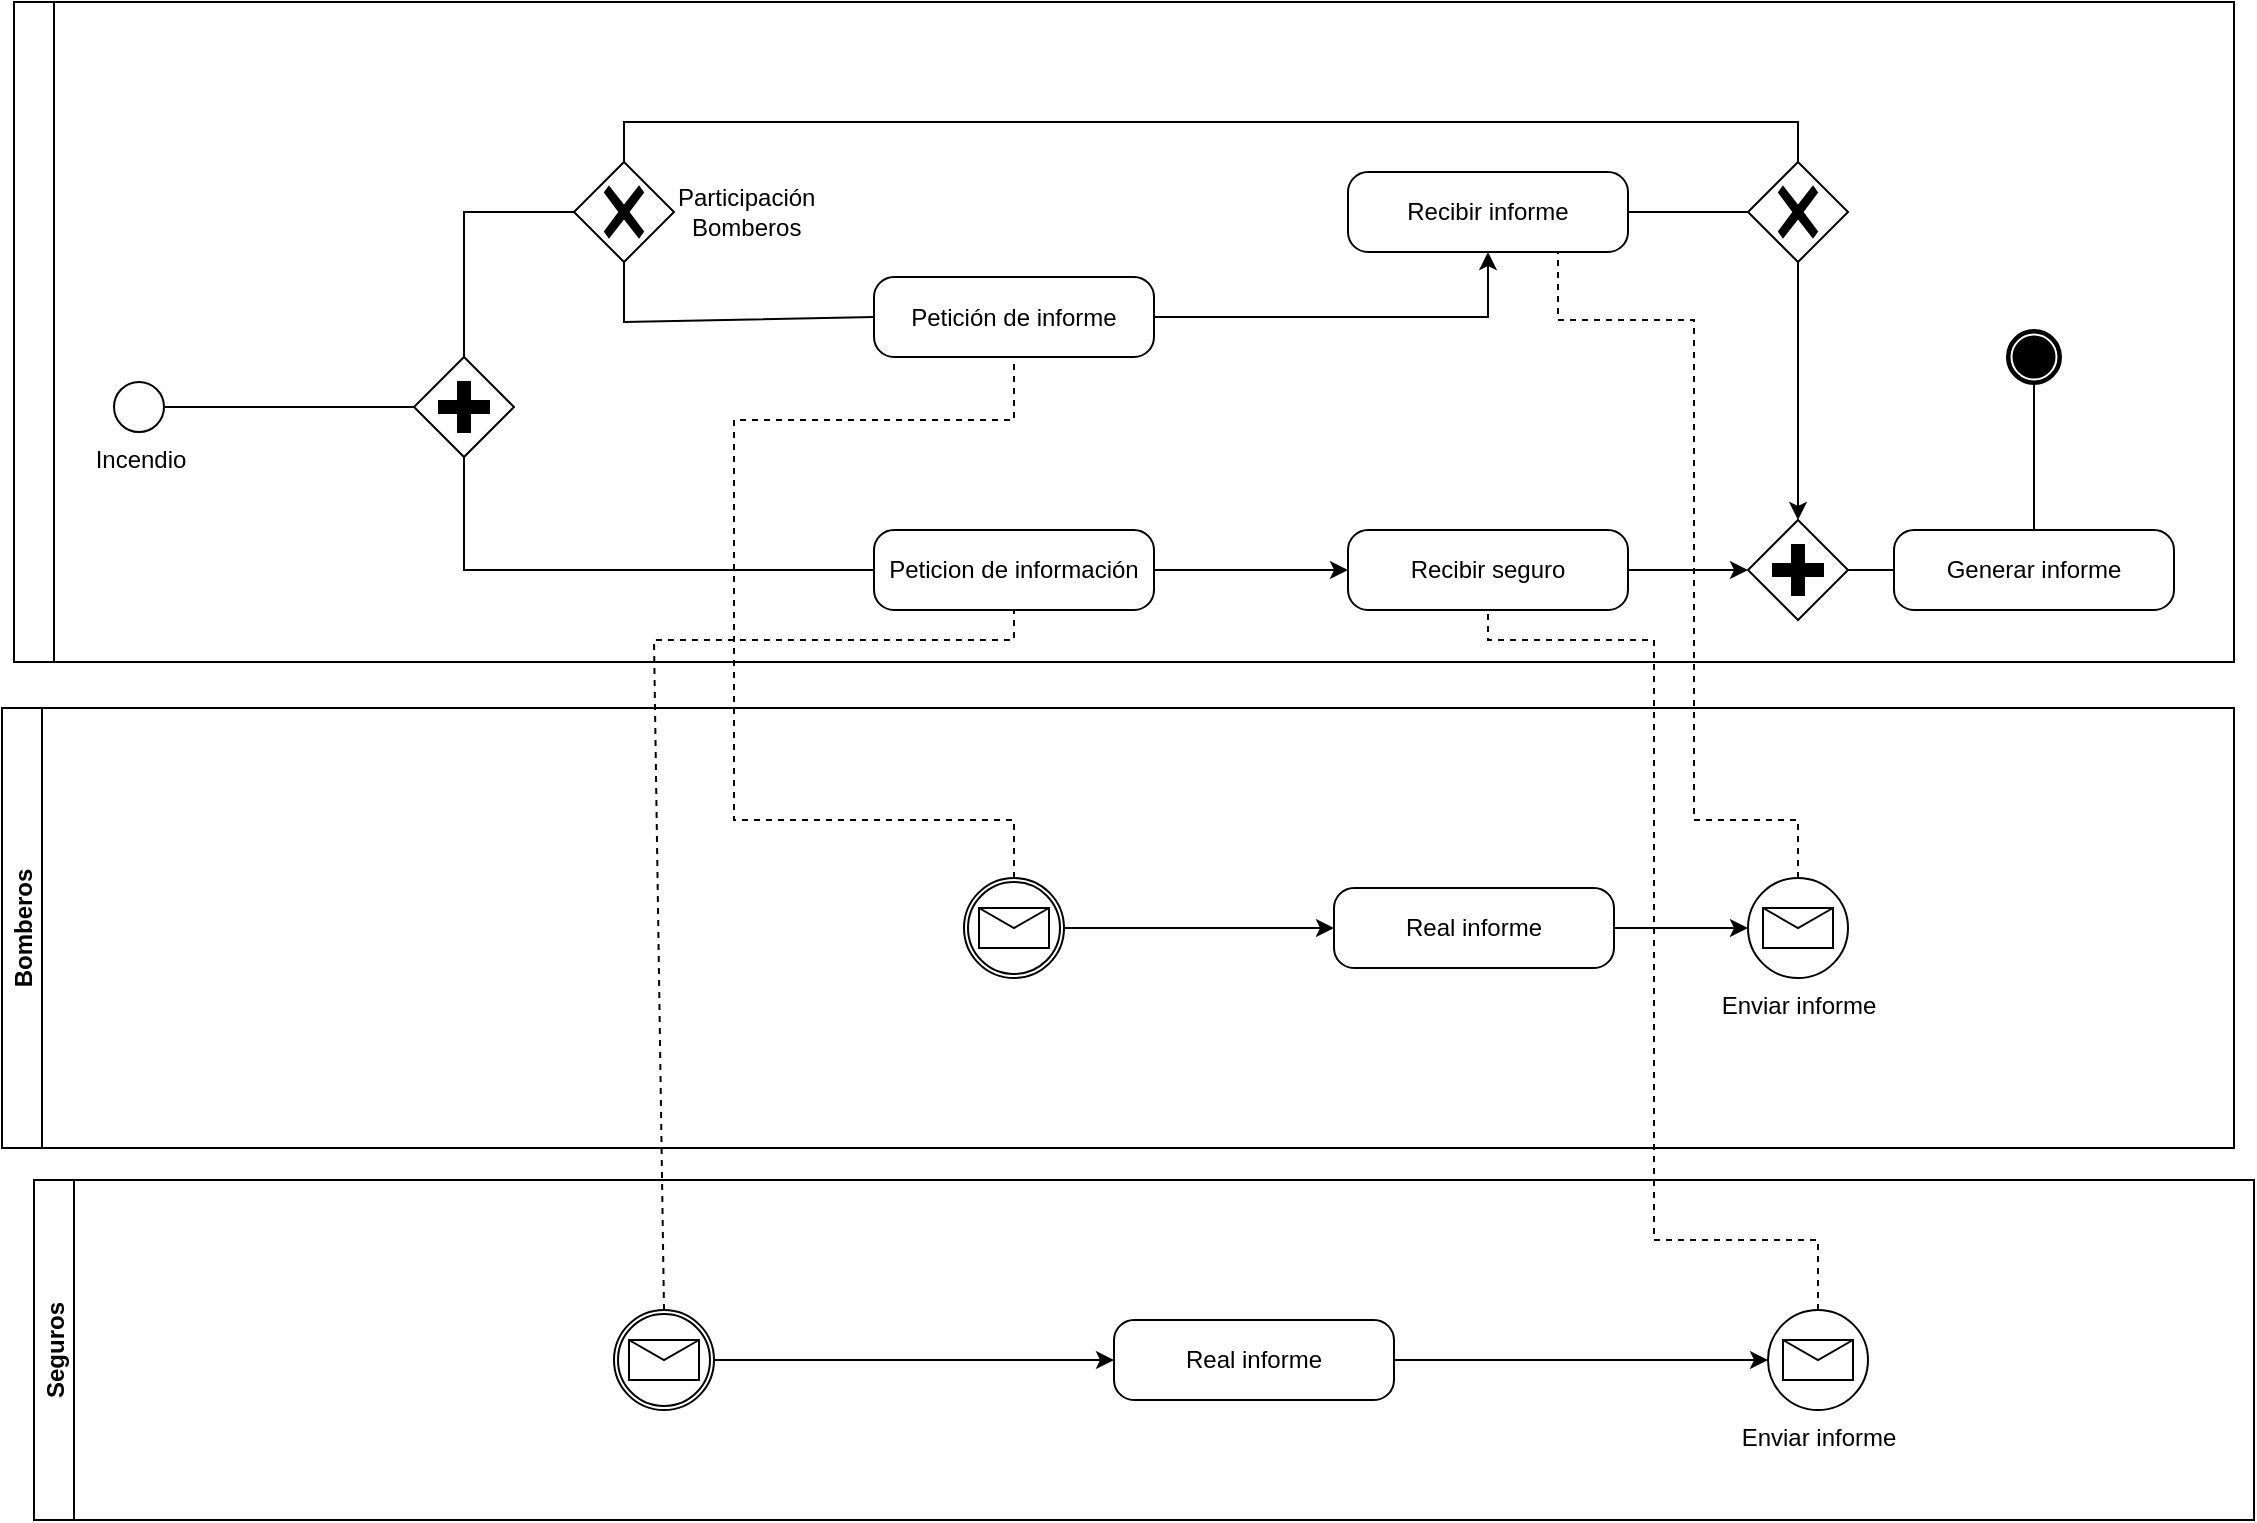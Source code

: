 <mxfile version="20.4.1" type="google"><diagram id="k3MHeP41yX4JBNx6G48g" name="Página-1"><mxGraphModel grid="1" page="1" gridSize="10" guides="1" tooltips="1" connect="1" arrows="1" fold="1" pageScale="1" pageWidth="827" pageHeight="1169" math="0" shadow="0"><root><mxCell id="0"/><mxCell id="1" parent="0"/><mxCell id="JiuMcw6lDPeTCYabqnyY-3" value="" style="swimlane;horizontal=0;startSize=20;" vertex="1" parent="1"><mxGeometry x="-40" y="81" width="1110" height="330" as="geometry"><mxRectangle x="-40" y="210" width="50" height="40" as="alternateBounds"/></mxGeometry></mxCell><object label="&lt;div&gt;Incendio&lt;/div&gt;" id="sHLSag8cE_RNzf29CIO9-1"><mxCell style="points=[[0.145,0.145,0],[0.5,0,0],[0.855,0.145,0],[1,0.5,0],[0.855,0.855,0],[0.5,1,0],[0.145,0.855,0],[0,0.5,0]];shape=mxgraph.bpmn.event;html=1;verticalLabelPosition=bottom;labelBackgroundColor=#ffffff;verticalAlign=top;align=center;perimeter=ellipsePerimeter;outlineConnect=0;aspect=fixed;outline=standard;symbol=general;" vertex="1" parent="JiuMcw6lDPeTCYabqnyY-3"><mxGeometry x="50" y="190" width="25" height="25" as="geometry"/></mxCell></object><mxCell id="sHLSag8cE_RNzf29CIO9-2" value="" style="points=[[0.25,0.25,0],[0.5,0,0],[0.75,0.25,0],[1,0.5,0],[0.75,0.75,0],[0.5,1,0],[0.25,0.75,0],[0,0.5,0]];shape=mxgraph.bpmn.gateway2;html=1;verticalLabelPosition=bottom;labelBackgroundColor=#ffffff;verticalAlign=top;align=center;perimeter=rhombusPerimeter;outlineConnect=0;outline=none;symbol=none;gwType=parallel;" vertex="1" parent="JiuMcw6lDPeTCYabqnyY-3"><mxGeometry x="200" y="177.5" width="50" height="50" as="geometry"/></mxCell><mxCell id="JiuMcw6lDPeTCYabqnyY-28" style="edgeStyle=orthogonalEdgeStyle;rounded=0;orthogonalLoop=1;jettySize=auto;html=1;exitX=1;exitY=0.5;exitDx=0;exitDy=0;exitPerimeter=0;entryX=0;entryY=0.5;entryDx=0;entryDy=0;entryPerimeter=0;" edge="1" parent="JiuMcw6lDPeTCYabqnyY-3" source="sHLSag8cE_RNzf29CIO9-5" target="JiuMcw6lDPeTCYabqnyY-11"><mxGeometry relative="1" as="geometry"/></mxCell><mxCell id="sHLSag8cE_RNzf29CIO9-5" value="Peticion de información" style="points=[[0.25,0,0],[0.5,0,0],[0.75,0,0],[1,0.25,0],[1,0.5,0],[1,0.75,0],[0.75,1,0],[0.5,1,0],[0.25,1,0],[0,0.75,0],[0,0.5,0],[0,0.25,0]];shape=mxgraph.bpmn.task;whiteSpace=wrap;rectStyle=rounded;size=10;taskMarker=abstract;" vertex="1" parent="JiuMcw6lDPeTCYabqnyY-3"><mxGeometry x="430" y="264" width="140" height="40" as="geometry"/></mxCell><mxCell id="JiuMcw6lDPeTCYabqnyY-4" value="" style="endArrow=none;html=1;rounded=0;exitX=0.5;exitY=1;exitDx=0;exitDy=0;exitPerimeter=0;entryX=0;entryY=0.5;entryDx=0;entryDy=0;entryPerimeter=0;" edge="1" parent="JiuMcw6lDPeTCYabqnyY-3" source="sHLSag8cE_RNzf29CIO9-2" target="sHLSag8cE_RNzf29CIO9-5"><mxGeometry width="50" height="50" relative="1" as="geometry"><mxPoint x="420" y="454" as="sourcePoint"/><mxPoint x="470" y="404" as="targetPoint"/><Array as="points"><mxPoint x="225" y="284"/></Array></mxGeometry></mxCell><mxCell id="JiuMcw6lDPeTCYabqnyY-6" value="" style="endArrow=none;html=1;rounded=0;exitX=1;exitY=0.5;exitDx=0;exitDy=0;exitPerimeter=0;entryX=0;entryY=0.5;entryDx=0;entryDy=0;entryPerimeter=0;" edge="1" parent="JiuMcw6lDPeTCYabqnyY-3" source="sHLSag8cE_RNzf29CIO9-1" target="sHLSag8cE_RNzf29CIO9-2"><mxGeometry width="50" height="50" relative="1" as="geometry"><mxPoint x="440" y="490" as="sourcePoint"/><mxPoint x="490" y="440" as="targetPoint"/></mxGeometry></mxCell><mxCell id="JiuMcw6lDPeTCYabqnyY-7" value="Participación&lt;br&gt;&lt;div style=&quot;text-align: center;&quot;&gt;Bomberos&lt;/div&gt;" style="points=[[0.25,0.25,0],[0.5,0,0],[0.75,0.25,0],[1,0.5,0],[0.75,0.75,0],[0.5,1,0],[0.25,0.75,0],[0,0.5,0]];shape=mxgraph.bpmn.gateway2;html=1;verticalLabelPosition=middle;labelBackgroundColor=#ffffff;verticalAlign=middle;align=left;perimeter=rhombusPerimeter;outlineConnect=0;outline=none;symbol=none;gwType=exclusive;labelPosition=right;" vertex="1" parent="JiuMcw6lDPeTCYabqnyY-3"><mxGeometry x="280" y="80" width="50" height="50" as="geometry"/></mxCell><mxCell id="sHLSag8cE_RNzf29CIO9-12" value="" style="endArrow=none;html=1;rounded=0;exitX=0.5;exitY=0;exitDx=0;exitDy=0;exitPerimeter=0;entryX=0;entryY=0.5;entryDx=0;entryDy=0;entryPerimeter=0;" edge="1" parent="JiuMcw6lDPeTCYabqnyY-3" source="sHLSag8cE_RNzf29CIO9-2" target="JiuMcw6lDPeTCYabqnyY-7"><mxGeometry width="50" height="50" relative="1" as="geometry"><mxPoint x="190" y="110" as="sourcePoint"/><mxPoint x="280" y="105" as="targetPoint"/><Array as="points"><mxPoint x="225" y="105"/></Array></mxGeometry></mxCell><mxCell id="sHLSag8cE_RNzf29CIO9-14" value="" style="endArrow=none;html=1;rounded=0;exitX=0.5;exitY=1;exitDx=0;exitDy=0;exitPerimeter=0;entryX=0;entryY=0.5;entryDx=0;entryDy=0;entryPerimeter=0;" edge="1" parent="JiuMcw6lDPeTCYabqnyY-3" source="JiuMcw6lDPeTCYabqnyY-7" target="JiuMcw6lDPeTCYabqnyY-26"><mxGeometry width="50" height="50" relative="1" as="geometry"><mxPoint x="430" y="260" as="sourcePoint"/><mxPoint x="430" y="160" as="targetPoint"/><Array as="points"><mxPoint x="305" y="160"/></Array></mxGeometry></mxCell><mxCell id="JiuMcw6lDPeTCYabqnyY-16" style="edgeStyle=orthogonalEdgeStyle;rounded=0;orthogonalLoop=1;jettySize=auto;html=1;exitX=1;exitY=0.5;exitDx=0;exitDy=0;exitPerimeter=0;entryX=0;entryY=0.5;entryDx=0;entryDy=0;entryPerimeter=0;" edge="1" parent="JiuMcw6lDPeTCYabqnyY-3" source="JiuMcw6lDPeTCYabqnyY-11" target="JiuMcw6lDPeTCYabqnyY-15"><mxGeometry relative="1" as="geometry"><mxPoint x="867" y="284" as="targetPoint"/></mxGeometry></mxCell><mxCell id="JiuMcw6lDPeTCYabqnyY-11" value="Recibir seguro" style="points=[[0.25,0,0],[0.5,0,0],[0.75,0,0],[1,0.25,0],[1,0.5,0],[1,0.75,0],[0.75,1,0],[0.5,1,0],[0.25,1,0],[0,0.75,0],[0,0.5,0],[0,0.25,0]];shape=mxgraph.bpmn.task;whiteSpace=wrap;rectStyle=rounded;size=10;taskMarker=abstract;" vertex="1" parent="JiuMcw6lDPeTCYabqnyY-3"><mxGeometry x="667" y="264" width="140" height="40" as="geometry"/></mxCell><mxCell id="JiuMcw6lDPeTCYabqnyY-13" value="" style="points=[[0.145,0.145,0],[0.5,0,0],[0.855,0.145,0],[1,0.5,0],[0.855,0.855,0],[0.5,1,0],[0.145,0.855,0],[0,0.5,0]];shape=mxgraph.bpmn.event;html=1;verticalLabelPosition=bottom;labelBackgroundColor=#ffffff;verticalAlign=top;align=center;perimeter=ellipsePerimeter;outlineConnect=0;aspect=fixed;outline=end;symbol=terminate;" vertex="1" parent="JiuMcw6lDPeTCYabqnyY-3"><mxGeometry x="997.5" y="165" width="25" height="25" as="geometry"/></mxCell><mxCell id="JiuMcw6lDPeTCYabqnyY-22" style="edgeStyle=orthogonalEdgeStyle;rounded=0;orthogonalLoop=1;jettySize=auto;html=1;entryX=0.5;entryY=0;entryDx=0;entryDy=0;entryPerimeter=0;" edge="1" parent="JiuMcw6lDPeTCYabqnyY-3" source="sHLSag8cE_RNzf29CIO9-15" target="JiuMcw6lDPeTCYabqnyY-15"><mxGeometry relative="1" as="geometry"/></mxCell><mxCell id="sHLSag8cE_RNzf29CIO9-15" value="" style="points=[[0.25,0.25,0],[0.5,0,0],[0.75,0.25,0],[1,0.5,0],[0.75,0.75,0],[0.5,1,0],[0.25,0.75,0],[0,0.5,0]];shape=mxgraph.bpmn.gateway2;html=1;verticalLabelPosition=bottom;labelBackgroundColor=#ffffff;verticalAlign=top;align=center;perimeter=rhombusPerimeter;outlineConnect=0;outline=none;symbol=none;gwType=exclusive;" vertex="1" parent="JiuMcw6lDPeTCYabqnyY-3"><mxGeometry x="867" y="80" width="50" height="50" as="geometry"/></mxCell><mxCell id="JiuMcw6lDPeTCYabqnyY-15" value="" style="points=[[0.25,0.25,0],[0.5,0,0],[0.75,0.25,0],[1,0.5,0],[0.75,0.75,0],[0.5,1,0],[0.25,0.75,0],[0,0.5,0]];shape=mxgraph.bpmn.gateway2;html=1;verticalLabelPosition=bottom;labelBackgroundColor=#ffffff;verticalAlign=top;align=center;perimeter=rhombusPerimeter;outlineConnect=0;outline=none;symbol=none;gwType=parallel;" vertex="1" parent="JiuMcw6lDPeTCYabqnyY-3"><mxGeometry x="867" y="259" width="50" height="50" as="geometry"/></mxCell><mxCell id="JiuMcw6lDPeTCYabqnyY-19" value="Generar informe" style="points=[[0.25,0,0],[0.5,0,0],[0.75,0,0],[1,0.25,0],[1,0.5,0],[1,0.75,0],[0.75,1,0],[0.5,1,0],[0.25,1,0],[0,0.75,0],[0,0.5,0],[0,0.25,0]];shape=mxgraph.bpmn.task;whiteSpace=wrap;rectStyle=rounded;size=10;taskMarker=abstract;" vertex="1" parent="JiuMcw6lDPeTCYabqnyY-3"><mxGeometry x="940" y="264" width="140" height="40" as="geometry"/></mxCell><mxCell id="JiuMcw6lDPeTCYabqnyY-20" value="" style="endArrow=none;html=1;rounded=0;exitX=1;exitY=0.5;exitDx=0;exitDy=0;exitPerimeter=0;entryX=0;entryY=0.5;entryDx=0;entryDy=0;entryPerimeter=0;" edge="1" parent="JiuMcw6lDPeTCYabqnyY-3" source="JiuMcw6lDPeTCYabqnyY-15" target="JiuMcw6lDPeTCYabqnyY-19"><mxGeometry width="50" height="50" relative="1" as="geometry"><mxPoint x="920" y="220" as="sourcePoint"/><mxPoint x="957" y="220" as="targetPoint"/><Array as="points"/></mxGeometry></mxCell><mxCell id="JiuMcw6lDPeTCYabqnyY-21" value="" style="endArrow=none;html=1;rounded=0;exitX=0.5;exitY=0;exitDx=0;exitDy=0;exitPerimeter=0;entryX=0.5;entryY=1;entryDx=0;entryDy=0;entryPerimeter=0;" edge="1" parent="JiuMcw6lDPeTCYabqnyY-3" source="JiuMcw6lDPeTCYabqnyY-19" target="JiuMcw6lDPeTCYabqnyY-13"><mxGeometry width="50" height="50" relative="1" as="geometry"><mxPoint x="970" y="230" as="sourcePoint"/><mxPoint x="1007" y="230" as="targetPoint"/><Array as="points"/></mxGeometry></mxCell><mxCell id="JiuMcw6lDPeTCYabqnyY-23" value="Recibir informe" style="points=[[0.25,0,0],[0.5,0,0],[0.75,0,0],[1,0.25,0],[1,0.5,0],[1,0.75,0],[0.75,1,0],[0.5,1,0],[0.25,1,0],[0,0.75,0],[0,0.5,0],[0,0.25,0]];shape=mxgraph.bpmn.task;whiteSpace=wrap;rectStyle=rounded;size=10;taskMarker=abstract;" vertex="1" parent="JiuMcw6lDPeTCYabqnyY-3"><mxGeometry x="667" y="85" width="140" height="40" as="geometry"/></mxCell><mxCell id="JiuMcw6lDPeTCYabqnyY-24" value="" style="endArrow=none;html=1;rounded=0;exitX=1;exitY=0.5;exitDx=0;exitDy=0;exitPerimeter=0;entryX=0;entryY=0.5;entryDx=0;entryDy=0;entryPerimeter=0;" edge="1" parent="JiuMcw6lDPeTCYabqnyY-3" source="JiuMcw6lDPeTCYabqnyY-23" target="sHLSag8cE_RNzf29CIO9-15"><mxGeometry width="50" height="50" relative="1" as="geometry"><mxPoint x="520" y="80" as="sourcePoint"/><mxPoint x="645" y="110" as="targetPoint"/><Array as="points"/></mxGeometry></mxCell><mxCell id="JiuMcw6lDPeTCYabqnyY-25" value="" style="endArrow=none;html=1;rounded=0;exitX=0.5;exitY=0;exitDx=0;exitDy=0;exitPerimeter=0;entryX=0.5;entryY=0;entryDx=0;entryDy=0;entryPerimeter=0;" edge="1" parent="JiuMcw6lDPeTCYabqnyY-3" source="JiuMcw6lDPeTCYabqnyY-7" target="sHLSag8cE_RNzf29CIO9-15"><mxGeometry width="50" height="50" relative="1" as="geometry"><mxPoint x="410" y="40" as="sourcePoint"/><mxPoint x="535" y="70" as="targetPoint"/><Array as="points"><mxPoint x="305" y="60"/><mxPoint x="892" y="60"/></Array></mxGeometry></mxCell><mxCell id="JiuMcw6lDPeTCYabqnyY-27" style="edgeStyle=orthogonalEdgeStyle;rounded=0;orthogonalLoop=1;jettySize=auto;html=1;exitX=1;exitY=0.5;exitDx=0;exitDy=0;exitPerimeter=0;entryX=0.5;entryY=1;entryDx=0;entryDy=0;entryPerimeter=0;" edge="1" parent="JiuMcw6lDPeTCYabqnyY-3" source="JiuMcw6lDPeTCYabqnyY-26" target="JiuMcw6lDPeTCYabqnyY-23"><mxGeometry relative="1" as="geometry"/></mxCell><mxCell id="JiuMcw6lDPeTCYabqnyY-26" value="Petición de informe" style="points=[[0.25,0,0],[0.5,0,0],[0.75,0,0],[1,0.25,0],[1,0.5,0],[1,0.75,0],[0.75,1,0],[0.5,1,0],[0.25,1,0],[0,0.75,0],[0,0.5,0],[0,0.25,0]];shape=mxgraph.bpmn.task;whiteSpace=wrap;rectStyle=rounded;size=10;taskMarker=abstract;" vertex="1" parent="JiuMcw6lDPeTCYabqnyY-3"><mxGeometry x="430" y="137.5" width="140" height="40" as="geometry"/></mxCell><mxCell id="sHLSag8cE_RNzf29CIO9-8" value="Bomberos" style="swimlane;startSize=20;horizontal=0;" vertex="1" parent="1"><mxGeometry x="-46" y="434" width="1116" height="220" as="geometry"/></mxCell><mxCell id="JiuMcw6lDPeTCYabqnyY-32" style="edgeStyle=orthogonalEdgeStyle;rounded=0;orthogonalLoop=1;jettySize=auto;html=1;entryX=0;entryY=0.5;entryDx=0;entryDy=0;entryPerimeter=0;" edge="1" parent="sHLSag8cE_RNzf29CIO9-8" source="JiuMcw6lDPeTCYabqnyY-30" target="JiuMcw6lDPeTCYabqnyY-31"><mxGeometry relative="1" as="geometry"/></mxCell><mxCell id="JiuMcw6lDPeTCYabqnyY-30" value="" style="points=[[0.145,0.145,0],[0.5,0,0],[0.855,0.145,0],[1,0.5,0],[0.855,0.855,0],[0.5,1,0],[0.145,0.855,0],[0,0.5,0]];shape=mxgraph.bpmn.event;html=1;verticalLabelPosition=bottom;labelBackgroundColor=#ffffff;verticalAlign=top;align=center;perimeter=ellipsePerimeter;outlineConnect=0;aspect=fixed;outline=boundInt;symbol=message;" vertex="1" parent="sHLSag8cE_RNzf29CIO9-8"><mxGeometry x="481" y="85" width="50" height="50" as="geometry"/></mxCell><mxCell id="JiuMcw6lDPeTCYabqnyY-34" style="edgeStyle=orthogonalEdgeStyle;rounded=0;orthogonalLoop=1;jettySize=auto;html=1;entryX=0;entryY=0.5;entryDx=0;entryDy=0;entryPerimeter=0;" edge="1" parent="sHLSag8cE_RNzf29CIO9-8" source="JiuMcw6lDPeTCYabqnyY-31" target="JiuMcw6lDPeTCYabqnyY-33"><mxGeometry relative="1" as="geometry"/></mxCell><mxCell id="JiuMcw6lDPeTCYabqnyY-31" value="Real informe" style="points=[[0.25,0,0],[0.5,0,0],[0.75,0,0],[1,0.25,0],[1,0.5,0],[1,0.75,0],[0.75,1,0],[0.5,1,0],[0.25,1,0],[0,0.75,0],[0,0.5,0],[0,0.25,0]];shape=mxgraph.bpmn.task;whiteSpace=wrap;rectStyle=rounded;size=10;taskMarker=abstract;" vertex="1" parent="sHLSag8cE_RNzf29CIO9-8"><mxGeometry x="666" y="90" width="140" height="40" as="geometry"/></mxCell><mxCell id="JiuMcw6lDPeTCYabqnyY-33" value="Enviar informe" style="points=[[0.145,0.145,0],[0.5,0,0],[0.855,0.145,0],[1,0.5,0],[0.855,0.855,0],[0.5,1,0],[0.145,0.855,0],[0,0.5,0]];shape=mxgraph.bpmn.event;html=1;verticalLabelPosition=bottom;labelBackgroundColor=#ffffff;verticalAlign=top;align=center;perimeter=ellipsePerimeter;outlineConnect=0;aspect=fixed;outline=standard;symbol=message;" vertex="1" parent="sHLSag8cE_RNzf29CIO9-8"><mxGeometry x="873" y="85" width="50" height="50" as="geometry"/></mxCell><mxCell id="sHLSag8cE_RNzf29CIO9-9" value="Seguros" style="swimlane;startSize=20;horizontal=0;" vertex="1" parent="1"><mxGeometry x="-30" y="670" width="1110" height="170" as="geometry"/></mxCell><mxCell id="flu4gKzixZ3Gds_SU-Zv-7" style="edgeStyle=orthogonalEdgeStyle;rounded=0;orthogonalLoop=1;jettySize=auto;html=1;entryX=0;entryY=0.5;entryDx=0;entryDy=0;entryPerimeter=0;" edge="1" parent="sHLSag8cE_RNzf29CIO9-9" source="flu4gKzixZ3Gds_SU-Zv-2" target="flu4gKzixZ3Gds_SU-Zv-3"><mxGeometry relative="1" as="geometry"/></mxCell><mxCell id="flu4gKzixZ3Gds_SU-Zv-2" value="" style="points=[[0.145,0.145,0],[0.5,0,0],[0.855,0.145,0],[1,0.5,0],[0.855,0.855,0],[0.5,1,0],[0.145,0.855,0],[0,0.5,0]];shape=mxgraph.bpmn.event;html=1;verticalLabelPosition=bottom;labelBackgroundColor=#ffffff;verticalAlign=top;align=center;perimeter=ellipsePerimeter;outlineConnect=0;aspect=fixed;outline=boundInt;symbol=message;" vertex="1" parent="sHLSag8cE_RNzf29CIO9-9"><mxGeometry x="290" y="65" width="50" height="50" as="geometry"/></mxCell><mxCell id="flu4gKzixZ3Gds_SU-Zv-8" style="edgeStyle=orthogonalEdgeStyle;rounded=0;orthogonalLoop=1;jettySize=auto;html=1;entryX=0;entryY=0.5;entryDx=0;entryDy=0;entryPerimeter=0;" edge="1" parent="sHLSag8cE_RNzf29CIO9-9" source="flu4gKzixZ3Gds_SU-Zv-3" target="flu4gKzixZ3Gds_SU-Zv-4"><mxGeometry relative="1" as="geometry"/></mxCell><mxCell id="flu4gKzixZ3Gds_SU-Zv-3" value="Real informe" style="points=[[0.25,0,0],[0.5,0,0],[0.75,0,0],[1,0.25,0],[1,0.5,0],[1,0.75,0],[0.75,1,0],[0.5,1,0],[0.25,1,0],[0,0.75,0],[0,0.5,0],[0,0.25,0]];shape=mxgraph.bpmn.task;whiteSpace=wrap;rectStyle=rounded;size=10;taskMarker=abstract;" vertex="1" parent="sHLSag8cE_RNzf29CIO9-9"><mxGeometry x="540" y="70" width="140" height="40" as="geometry"/></mxCell><mxCell id="flu4gKzixZ3Gds_SU-Zv-4" value="Enviar informe" style="points=[[0.145,0.145,0],[0.5,0,0],[0.855,0.145,0],[1,0.5,0],[0.855,0.855,0],[0.5,1,0],[0.145,0.855,0],[0,0.5,0]];shape=mxgraph.bpmn.event;html=1;verticalLabelPosition=bottom;labelBackgroundColor=#ffffff;verticalAlign=top;align=center;perimeter=ellipsePerimeter;outlineConnect=0;aspect=fixed;outline=standard;symbol=message;" vertex="1" parent="sHLSag8cE_RNzf29CIO9-9"><mxGeometry x="867" y="65" width="50" height="50" as="geometry"/></mxCell><mxCell id="JiuMcw6lDPeTCYabqnyY-35" value="" style="endArrow=none;dashed=1;html=1;rounded=0;exitX=0.5;exitY=0;exitDx=0;exitDy=0;exitPerimeter=0;entryX=0.5;entryY=1;entryDx=0;entryDy=0;entryPerimeter=0;" edge="1" parent="1" source="JiuMcw6lDPeTCYabqnyY-30" target="JiuMcw6lDPeTCYabqnyY-26"><mxGeometry width="50" height="50" relative="1" as="geometry"><mxPoint x="610" y="540" as="sourcePoint"/><mxPoint x="660" y="490" as="targetPoint"/><Array as="points"><mxPoint x="460" y="490"/><mxPoint x="320" y="490"/><mxPoint x="320" y="290"/><mxPoint x="460" y="290"/></Array></mxGeometry></mxCell><mxCell id="flu4gKzixZ3Gds_SU-Zv-1" value="" style="endArrow=none;dashed=1;html=1;rounded=0;entryX=0.75;entryY=1;entryDx=0;entryDy=0;entryPerimeter=0;exitX=0.5;exitY=0;exitDx=0;exitDy=0;exitPerimeter=0;" edge="1" parent="1" source="JiuMcw6lDPeTCYabqnyY-33" target="JiuMcw6lDPeTCYabqnyY-23"><mxGeometry width="50" height="50" relative="1" as="geometry"><mxPoint x="600" y="310" as="sourcePoint"/><mxPoint x="650" y="260" as="targetPoint"/><Array as="points"><mxPoint x="852" y="490"/><mxPoint x="800" y="490"/><mxPoint x="800" y="240"/><mxPoint x="732" y="240"/></Array></mxGeometry></mxCell><mxCell id="flu4gKzixZ3Gds_SU-Zv-6" value="" style="endArrow=none;dashed=1;html=1;rounded=0;entryX=0.5;entryY=1;entryDx=0;entryDy=0;entryPerimeter=0;exitX=0.5;exitY=0;exitDx=0;exitDy=0;exitPerimeter=0;" edge="1" parent="1" source="flu4gKzixZ3Gds_SU-Zv-2" target="sHLSag8cE_RNzf29CIO9-5"><mxGeometry width="50" height="50" relative="1" as="geometry"><mxPoint x="310" y="710" as="sourcePoint"/><mxPoint x="520" y="420" as="targetPoint"/><Array as="points"><mxPoint x="280" y="400"/><mxPoint x="460" y="400"/></Array></mxGeometry></mxCell><mxCell id="flu4gKzixZ3Gds_SU-Zv-9" value="" style="endArrow=none;dashed=1;html=1;rounded=0;exitX=0.5;exitY=0;exitDx=0;exitDy=0;exitPerimeter=0;entryX=0.5;entryY=1;entryDx=0;entryDy=0;entryPerimeter=0;" edge="1" parent="1" source="flu4gKzixZ3Gds_SU-Zv-4" target="JiuMcw6lDPeTCYabqnyY-11"><mxGeometry width="50" height="50" relative="1" as="geometry"><mxPoint x="660" y="650" as="sourcePoint"/><mxPoint x="610" y="540" as="targetPoint"/><Array as="points"><mxPoint x="862" y="700"/><mxPoint x="780" y="700"/><mxPoint x="780" y="400"/><mxPoint x="697" y="400"/></Array></mxGeometry></mxCell></root></mxGraphModel></diagram></mxfile>
